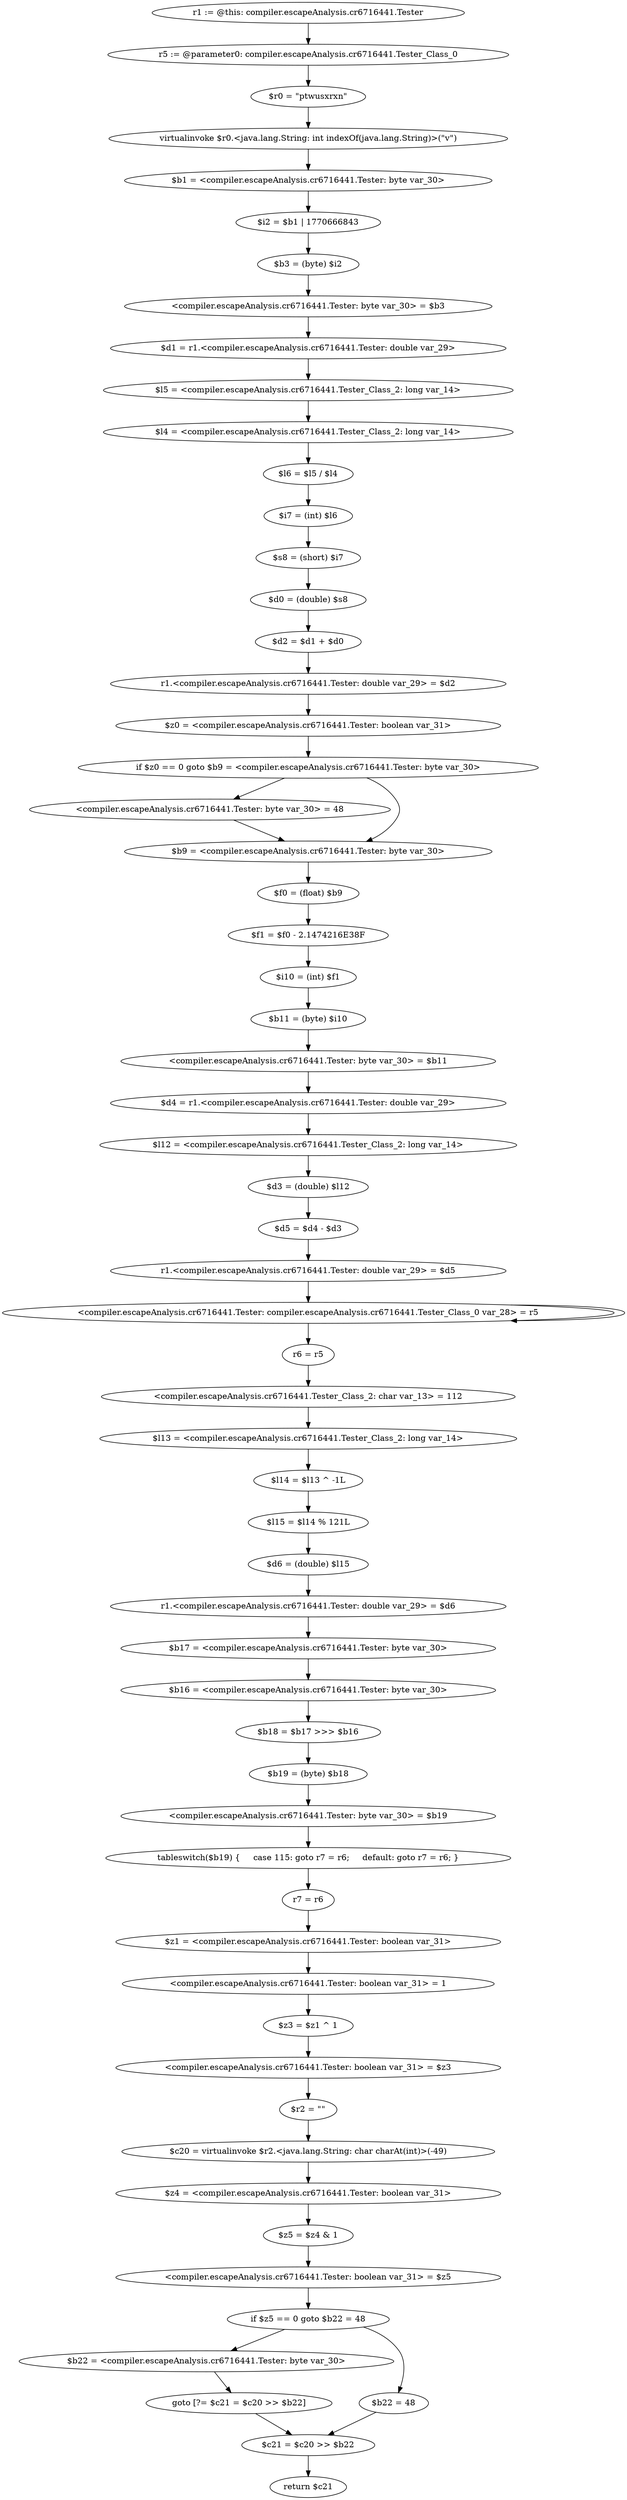 digraph "unitGraph" {
    "r1 := @this: compiler.escapeAnalysis.cr6716441.Tester"
    "r5 := @parameter0: compiler.escapeAnalysis.cr6716441.Tester_Class_0"
    "$r0 = \"ptwusxrxn\""
    "virtualinvoke $r0.<java.lang.String: int indexOf(java.lang.String)>(\"v\")"
    "$b1 = <compiler.escapeAnalysis.cr6716441.Tester: byte var_30>"
    "$i2 = $b1 | 1770666843"
    "$b3 = (byte) $i2"
    "<compiler.escapeAnalysis.cr6716441.Tester: byte var_30> = $b3"
    "$d1 = r1.<compiler.escapeAnalysis.cr6716441.Tester: double var_29>"
    "$l5 = <compiler.escapeAnalysis.cr6716441.Tester_Class_2: long var_14>"
    "$l4 = <compiler.escapeAnalysis.cr6716441.Tester_Class_2: long var_14>"
    "$l6 = $l5 / $l4"
    "$i7 = (int) $l6"
    "$s8 = (short) $i7"
    "$d0 = (double) $s8"
    "$d2 = $d1 + $d0"
    "r1.<compiler.escapeAnalysis.cr6716441.Tester: double var_29> = $d2"
    "$z0 = <compiler.escapeAnalysis.cr6716441.Tester: boolean var_31>"
    "if $z0 == 0 goto $b9 = <compiler.escapeAnalysis.cr6716441.Tester: byte var_30>"
    "<compiler.escapeAnalysis.cr6716441.Tester: byte var_30> = 48"
    "$b9 = <compiler.escapeAnalysis.cr6716441.Tester: byte var_30>"
    "$f0 = (float) $b9"
    "$f1 = $f0 - 2.1474216E38F"
    "$i10 = (int) $f1"
    "$b11 = (byte) $i10"
    "<compiler.escapeAnalysis.cr6716441.Tester: byte var_30> = $b11"
    "$d4 = r1.<compiler.escapeAnalysis.cr6716441.Tester: double var_29>"
    "$l12 = <compiler.escapeAnalysis.cr6716441.Tester_Class_2: long var_14>"
    "$d3 = (double) $l12"
    "$d5 = $d4 - $d3"
    "r1.<compiler.escapeAnalysis.cr6716441.Tester: double var_29> = $d5"
    "<compiler.escapeAnalysis.cr6716441.Tester: compiler.escapeAnalysis.cr6716441.Tester_Class_0 var_28> = r5"
    "r6 = r5"
    "<compiler.escapeAnalysis.cr6716441.Tester_Class_2: char var_13> = 112"
    "$l13 = <compiler.escapeAnalysis.cr6716441.Tester_Class_2: long var_14>"
    "$l14 = $l13 ^ -1L"
    "$l15 = $l14 % 121L"
    "$d6 = (double) $l15"
    "r1.<compiler.escapeAnalysis.cr6716441.Tester: double var_29> = $d6"
    "$b17 = <compiler.escapeAnalysis.cr6716441.Tester: byte var_30>"
    "$b16 = <compiler.escapeAnalysis.cr6716441.Tester: byte var_30>"
    "$b18 = $b17 >>> $b16"
    "$b19 = (byte) $b18"
    "<compiler.escapeAnalysis.cr6716441.Tester: byte var_30> = $b19"
    "tableswitch($b19) {     case 115: goto r7 = r6;     default: goto r7 = r6; }"
    "r7 = r6"
    "$z1 = <compiler.escapeAnalysis.cr6716441.Tester: boolean var_31>"
    "<compiler.escapeAnalysis.cr6716441.Tester: boolean var_31> = 1"
    "$z3 = $z1 ^ 1"
    "<compiler.escapeAnalysis.cr6716441.Tester: boolean var_31> = $z3"
    "$r2 = \"\""
    "$c20 = virtualinvoke $r2.<java.lang.String: char charAt(int)>(-49)"
    "$z4 = <compiler.escapeAnalysis.cr6716441.Tester: boolean var_31>"
    "$z5 = $z4 & 1"
    "<compiler.escapeAnalysis.cr6716441.Tester: boolean var_31> = $z5"
    "if $z5 == 0 goto $b22 = 48"
    "$b22 = <compiler.escapeAnalysis.cr6716441.Tester: byte var_30>"
    "goto [?= $c21 = $c20 >> $b22]"
    "$b22 = 48"
    "$c21 = $c20 >> $b22"
    "return $c21"
    "r1 := @this: compiler.escapeAnalysis.cr6716441.Tester"->"r5 := @parameter0: compiler.escapeAnalysis.cr6716441.Tester_Class_0";
    "r5 := @parameter0: compiler.escapeAnalysis.cr6716441.Tester_Class_0"->"$r0 = \"ptwusxrxn\"";
    "$r0 = \"ptwusxrxn\""->"virtualinvoke $r0.<java.lang.String: int indexOf(java.lang.String)>(\"v\")";
    "virtualinvoke $r0.<java.lang.String: int indexOf(java.lang.String)>(\"v\")"->"$b1 = <compiler.escapeAnalysis.cr6716441.Tester: byte var_30>";
    "$b1 = <compiler.escapeAnalysis.cr6716441.Tester: byte var_30>"->"$i2 = $b1 | 1770666843";
    "$i2 = $b1 | 1770666843"->"$b3 = (byte) $i2";
    "$b3 = (byte) $i2"->"<compiler.escapeAnalysis.cr6716441.Tester: byte var_30> = $b3";
    "<compiler.escapeAnalysis.cr6716441.Tester: byte var_30> = $b3"->"$d1 = r1.<compiler.escapeAnalysis.cr6716441.Tester: double var_29>";
    "$d1 = r1.<compiler.escapeAnalysis.cr6716441.Tester: double var_29>"->"$l5 = <compiler.escapeAnalysis.cr6716441.Tester_Class_2: long var_14>";
    "$l5 = <compiler.escapeAnalysis.cr6716441.Tester_Class_2: long var_14>"->"$l4 = <compiler.escapeAnalysis.cr6716441.Tester_Class_2: long var_14>";
    "$l4 = <compiler.escapeAnalysis.cr6716441.Tester_Class_2: long var_14>"->"$l6 = $l5 / $l4";
    "$l6 = $l5 / $l4"->"$i7 = (int) $l6";
    "$i7 = (int) $l6"->"$s8 = (short) $i7";
    "$s8 = (short) $i7"->"$d0 = (double) $s8";
    "$d0 = (double) $s8"->"$d2 = $d1 + $d0";
    "$d2 = $d1 + $d0"->"r1.<compiler.escapeAnalysis.cr6716441.Tester: double var_29> = $d2";
    "r1.<compiler.escapeAnalysis.cr6716441.Tester: double var_29> = $d2"->"$z0 = <compiler.escapeAnalysis.cr6716441.Tester: boolean var_31>";
    "$z0 = <compiler.escapeAnalysis.cr6716441.Tester: boolean var_31>"->"if $z0 == 0 goto $b9 = <compiler.escapeAnalysis.cr6716441.Tester: byte var_30>";
    "if $z0 == 0 goto $b9 = <compiler.escapeAnalysis.cr6716441.Tester: byte var_30>"->"<compiler.escapeAnalysis.cr6716441.Tester: byte var_30> = 48";
    "if $z0 == 0 goto $b9 = <compiler.escapeAnalysis.cr6716441.Tester: byte var_30>"->"$b9 = <compiler.escapeAnalysis.cr6716441.Tester: byte var_30>";
    "<compiler.escapeAnalysis.cr6716441.Tester: byte var_30> = 48"->"$b9 = <compiler.escapeAnalysis.cr6716441.Tester: byte var_30>";
    "$b9 = <compiler.escapeAnalysis.cr6716441.Tester: byte var_30>"->"$f0 = (float) $b9";
    "$f0 = (float) $b9"->"$f1 = $f0 - 2.1474216E38F";
    "$f1 = $f0 - 2.1474216E38F"->"$i10 = (int) $f1";
    "$i10 = (int) $f1"->"$b11 = (byte) $i10";
    "$b11 = (byte) $i10"->"<compiler.escapeAnalysis.cr6716441.Tester: byte var_30> = $b11";
    "<compiler.escapeAnalysis.cr6716441.Tester: byte var_30> = $b11"->"$d4 = r1.<compiler.escapeAnalysis.cr6716441.Tester: double var_29>";
    "$d4 = r1.<compiler.escapeAnalysis.cr6716441.Tester: double var_29>"->"$l12 = <compiler.escapeAnalysis.cr6716441.Tester_Class_2: long var_14>";
    "$l12 = <compiler.escapeAnalysis.cr6716441.Tester_Class_2: long var_14>"->"$d3 = (double) $l12";
    "$d3 = (double) $l12"->"$d5 = $d4 - $d3";
    "$d5 = $d4 - $d3"->"r1.<compiler.escapeAnalysis.cr6716441.Tester: double var_29> = $d5";
    "r1.<compiler.escapeAnalysis.cr6716441.Tester: double var_29> = $d5"->"<compiler.escapeAnalysis.cr6716441.Tester: compiler.escapeAnalysis.cr6716441.Tester_Class_0 var_28> = r5";
    "<compiler.escapeAnalysis.cr6716441.Tester: compiler.escapeAnalysis.cr6716441.Tester_Class_0 var_28> = r5"->"<compiler.escapeAnalysis.cr6716441.Tester: compiler.escapeAnalysis.cr6716441.Tester_Class_0 var_28> = r5";
    "<compiler.escapeAnalysis.cr6716441.Tester: compiler.escapeAnalysis.cr6716441.Tester_Class_0 var_28> = r5"->"r6 = r5";
    "r6 = r5"->"<compiler.escapeAnalysis.cr6716441.Tester_Class_2: char var_13> = 112";
    "<compiler.escapeAnalysis.cr6716441.Tester_Class_2: char var_13> = 112"->"$l13 = <compiler.escapeAnalysis.cr6716441.Tester_Class_2: long var_14>";
    "$l13 = <compiler.escapeAnalysis.cr6716441.Tester_Class_2: long var_14>"->"$l14 = $l13 ^ -1L";
    "$l14 = $l13 ^ -1L"->"$l15 = $l14 % 121L";
    "$l15 = $l14 % 121L"->"$d6 = (double) $l15";
    "$d6 = (double) $l15"->"r1.<compiler.escapeAnalysis.cr6716441.Tester: double var_29> = $d6";
    "r1.<compiler.escapeAnalysis.cr6716441.Tester: double var_29> = $d6"->"$b17 = <compiler.escapeAnalysis.cr6716441.Tester: byte var_30>";
    "$b17 = <compiler.escapeAnalysis.cr6716441.Tester: byte var_30>"->"$b16 = <compiler.escapeAnalysis.cr6716441.Tester: byte var_30>";
    "$b16 = <compiler.escapeAnalysis.cr6716441.Tester: byte var_30>"->"$b18 = $b17 >>> $b16";
    "$b18 = $b17 >>> $b16"->"$b19 = (byte) $b18";
    "$b19 = (byte) $b18"->"<compiler.escapeAnalysis.cr6716441.Tester: byte var_30> = $b19";
    "<compiler.escapeAnalysis.cr6716441.Tester: byte var_30> = $b19"->"tableswitch($b19) {     case 115: goto r7 = r6;     default: goto r7 = r6; }";
    "tableswitch($b19) {     case 115: goto r7 = r6;     default: goto r7 = r6; }"->"r7 = r6";
    "r7 = r6"->"$z1 = <compiler.escapeAnalysis.cr6716441.Tester: boolean var_31>";
    "$z1 = <compiler.escapeAnalysis.cr6716441.Tester: boolean var_31>"->"<compiler.escapeAnalysis.cr6716441.Tester: boolean var_31> = 1";
    "<compiler.escapeAnalysis.cr6716441.Tester: boolean var_31> = 1"->"$z3 = $z1 ^ 1";
    "$z3 = $z1 ^ 1"->"<compiler.escapeAnalysis.cr6716441.Tester: boolean var_31> = $z3";
    "<compiler.escapeAnalysis.cr6716441.Tester: boolean var_31> = $z3"->"$r2 = \"\"";
    "$r2 = \"\""->"$c20 = virtualinvoke $r2.<java.lang.String: char charAt(int)>(-49)";
    "$c20 = virtualinvoke $r2.<java.lang.String: char charAt(int)>(-49)"->"$z4 = <compiler.escapeAnalysis.cr6716441.Tester: boolean var_31>";
    "$z4 = <compiler.escapeAnalysis.cr6716441.Tester: boolean var_31>"->"$z5 = $z4 & 1";
    "$z5 = $z4 & 1"->"<compiler.escapeAnalysis.cr6716441.Tester: boolean var_31> = $z5";
    "<compiler.escapeAnalysis.cr6716441.Tester: boolean var_31> = $z5"->"if $z5 == 0 goto $b22 = 48";
    "if $z5 == 0 goto $b22 = 48"->"$b22 = <compiler.escapeAnalysis.cr6716441.Tester: byte var_30>";
    "if $z5 == 0 goto $b22 = 48"->"$b22 = 48";
    "$b22 = <compiler.escapeAnalysis.cr6716441.Tester: byte var_30>"->"goto [?= $c21 = $c20 >> $b22]";
    "goto [?= $c21 = $c20 >> $b22]"->"$c21 = $c20 >> $b22";
    "$b22 = 48"->"$c21 = $c20 >> $b22";
    "$c21 = $c20 >> $b22"->"return $c21";
}
